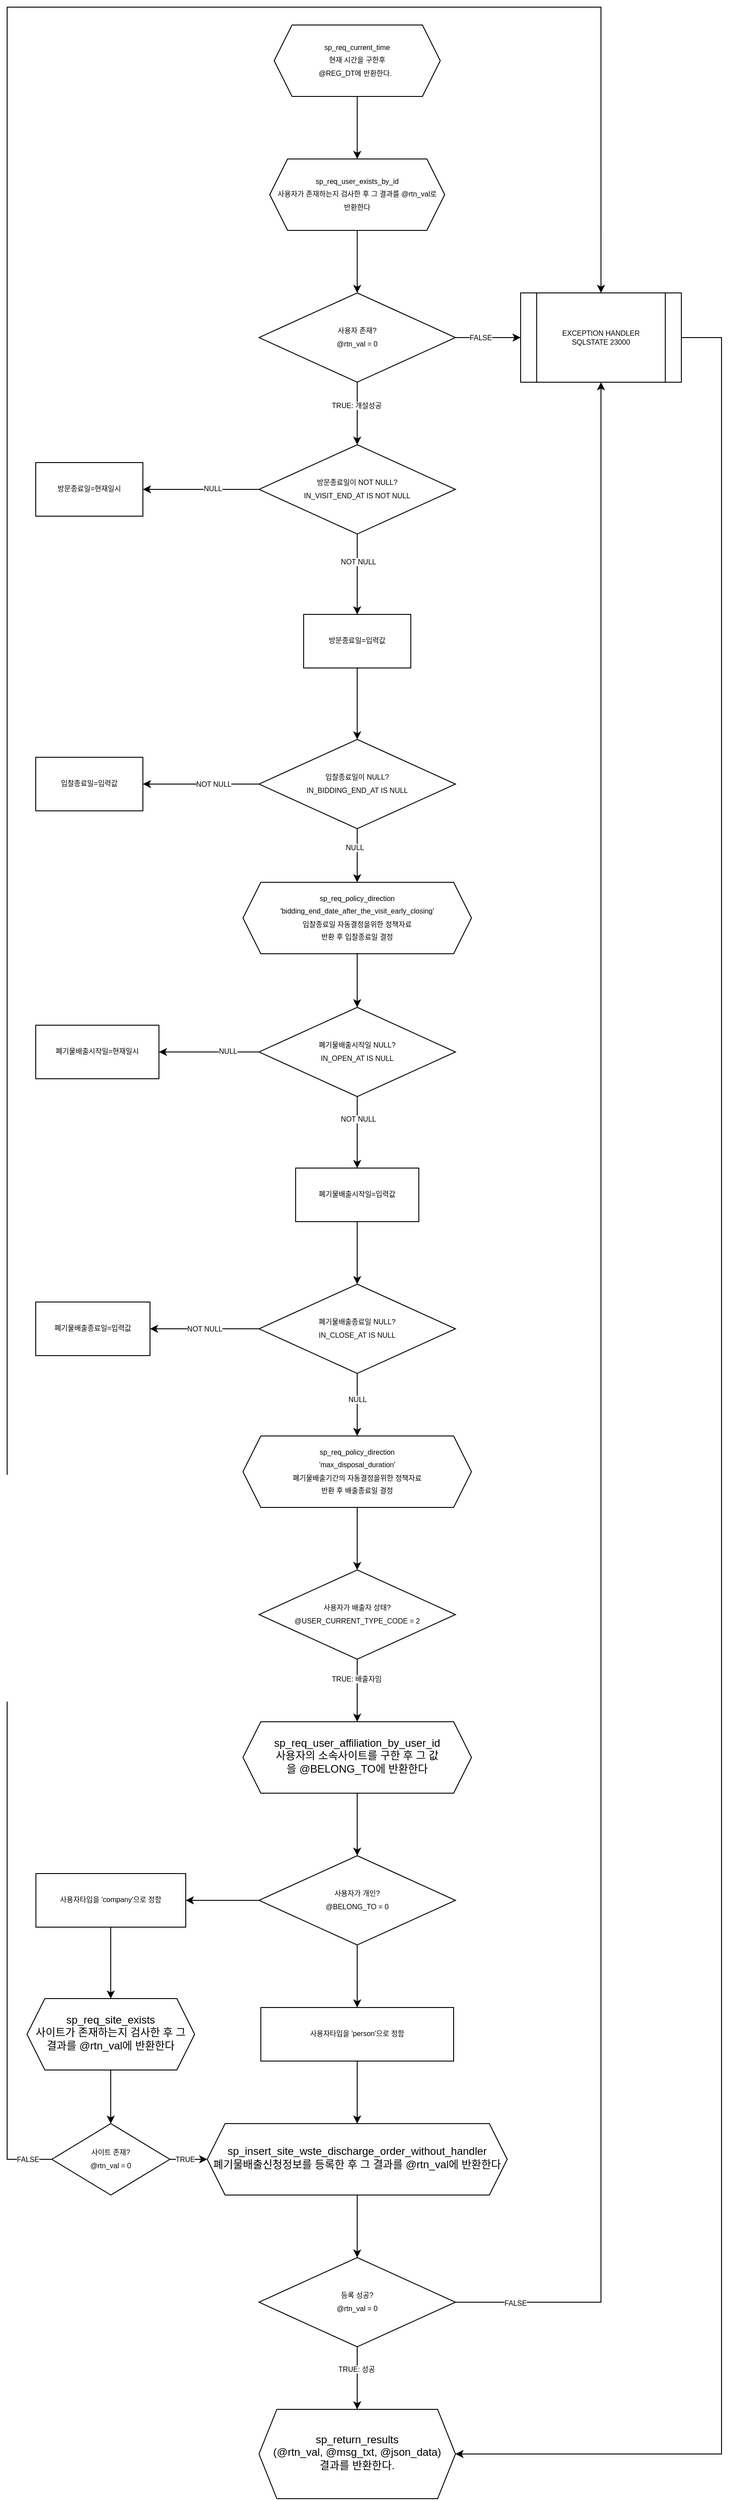 <mxfile version="16.5.6" type="device"><diagram id="GoSXiqhEjkwd7hs7oLC1" name="Page-1"><mxGraphModel dx="2165" dy="4980" grid="1" gridSize="10" guides="1" tooltips="1" connect="1" arrows="1" fold="1" page="1" pageScale="1" pageWidth="827" pageHeight="1169" math="0" shadow="0"><root><mxCell id="0"/><mxCell id="1" parent="0"/><mxCell id="nqFcclDZsv5z8-_tzMHj-1" value="" style="edgeStyle=orthogonalEdgeStyle;rounded=0;orthogonalLoop=1;jettySize=auto;html=1;fontSize=8;entryX=0.5;entryY=0;entryDx=0;entryDy=0;" parent="1" source="nqFcclDZsv5z8-_tzMHj-2" target="nqFcclDZsv5z8-_tzMHj-12" edge="1"><mxGeometry relative="1" as="geometry"><mxPoint x="-404.9" y="-3330" as="targetPoint"/></mxGeometry></mxCell><mxCell id="nqFcclDZsv5z8-_tzMHj-2" value="&lt;span style=&quot;font-size: 8px&quot;&gt;sp_req_current_time&lt;/span&gt;&lt;br style=&quot;font-size: 8px&quot;&gt;&lt;span style=&quot;font-size: 8px&quot;&gt;현재 시간을 구한후&lt;/span&gt;&lt;br style=&quot;font-size: 8px&quot;&gt;&lt;span style=&quot;font-size: 8px&quot;&gt;@REG_DT에 반환한다.&amp;nbsp;&amp;nbsp;&lt;/span&gt;" style="shape=hexagon;perimeter=hexagonPerimeter2;whiteSpace=wrap;html=1;fixedSize=1;shadow=0;strokeWidth=1;spacing=6;spacingTop=-4;" parent="1" vertex="1"><mxGeometry x="-520.97" y="-3460" width="186" height="80" as="geometry"/></mxCell><mxCell id="nqFcclDZsv5z8-_tzMHj-169" style="edgeStyle=elbowEdgeStyle;rounded=0;orthogonalLoop=1;jettySize=auto;html=1;exitX=1;exitY=0.5;exitDx=0;exitDy=0;entryX=1;entryY=0.5;entryDx=0;entryDy=0;fontSize=8;" parent="1" source="nqFcclDZsv5z8-_tzMHj-9" target="nqFcclDZsv5z8-_tzMHj-166" edge="1"><mxGeometry relative="1" as="geometry"><Array as="points"><mxPoint x="-20" y="-1980"/></Array></mxGeometry></mxCell><mxCell id="nqFcclDZsv5z8-_tzMHj-9" value="EXCEPTION HANDLER&lt;br&gt;SQLSTATE 23000" style="shape=process;whiteSpace=wrap;html=1;backgroundOutline=1;fontSize=8;" parent="1" vertex="1"><mxGeometry x="-244.97" y="-3160" width="180" height="100" as="geometry"/></mxCell><mxCell id="nqFcclDZsv5z8-_tzMHj-11" value="" style="edgeStyle=orthogonalEdgeStyle;rounded=0;orthogonalLoop=1;jettySize=auto;html=1;" parent="1" source="nqFcclDZsv5z8-_tzMHj-12" target="nqFcclDZsv5z8-_tzMHj-17" edge="1"><mxGeometry relative="1" as="geometry"/></mxCell><mxCell id="nqFcclDZsv5z8-_tzMHj-12" value="&lt;span style=&quot;font-size: 8px&quot;&gt;sp_req_user_exists_by_id&lt;/span&gt;&lt;br&gt;&lt;span style=&quot;font-size: 8px&quot;&gt;사용자가 존재하는지 검사한 후 그 결과를 @rtn_val로 반환한다&lt;/span&gt;" style="shape=hexagon;perimeter=hexagonPerimeter2;whiteSpace=wrap;html=1;fixedSize=1;shadow=0;strokeWidth=1;spacing=6;spacingTop=-4;" parent="1" vertex="1"><mxGeometry x="-525.94" y="-3310" width="195.94" height="80" as="geometry"/></mxCell><mxCell id="nqFcclDZsv5z8-_tzMHj-13" style="edgeStyle=orthogonalEdgeStyle;rounded=0;orthogonalLoop=1;jettySize=auto;html=1;entryX=0;entryY=0.5;entryDx=0;entryDy=0;fontSize=8;" parent="1" source="nqFcclDZsv5z8-_tzMHj-17" target="nqFcclDZsv5z8-_tzMHj-9" edge="1"><mxGeometry relative="1" as="geometry"/></mxCell><mxCell id="nqFcclDZsv5z8-_tzMHj-14" value="FALSE" style="edgeLabel;html=1;align=center;verticalAlign=middle;resizable=0;points=[];fontSize=8;" parent="nqFcclDZsv5z8-_tzMHj-13" vertex="1" connectable="0"><mxGeometry x="-0.782" relative="1" as="geometry"><mxPoint x="20" as="offset"/></mxGeometry></mxCell><mxCell id="nqFcclDZsv5z8-_tzMHj-15" value="" style="edgeStyle=orthogonalEdgeStyle;rounded=0;orthogonalLoop=1;jettySize=auto;html=1;fontSize=8;entryX=0.5;entryY=0;entryDx=0;entryDy=0;" parent="1" source="nqFcclDZsv5z8-_tzMHj-17" target="nqFcclDZsv5z8-_tzMHj-24" edge="1"><mxGeometry relative="1" as="geometry"><mxPoint x="-380" y="-3010" as="targetPoint"/></mxGeometry></mxCell><mxCell id="nqFcclDZsv5z8-_tzMHj-16" value="TRUE: 개설성공" style="edgeLabel;html=1;align=center;verticalAlign=middle;resizable=0;points=[];fontSize=8;" parent="nqFcclDZsv5z8-_tzMHj-15" vertex="1" connectable="0"><mxGeometry x="-0.258" y="-1" relative="1" as="geometry"><mxPoint as="offset"/></mxGeometry></mxCell><mxCell id="nqFcclDZsv5z8-_tzMHj-17" value="&lt;font style=&quot;font-size: 8px&quot;&gt;사용자 존재?&lt;br&gt;@rtn_val = 0&lt;/font&gt;" style="rhombus;whiteSpace=wrap;html=1;shadow=0;strokeWidth=1;spacing=6;spacingTop=-4;" parent="1" vertex="1"><mxGeometry x="-537.97" y="-3160" width="220" height="100" as="geometry"/></mxCell><mxCell id="nqFcclDZsv5z8-_tzMHj-20" value="" style="edgeStyle=orthogonalEdgeStyle;rounded=0;orthogonalLoop=1;jettySize=auto;html=1;fontSize=8;entryX=0.5;entryY=0;entryDx=0;entryDy=0;" parent="1" source="nqFcclDZsv5z8-_tzMHj-24" target="nqFcclDZsv5z8-_tzMHj-142" edge="1"><mxGeometry relative="1" as="geometry"><mxPoint x="-400" y="-2840" as="targetPoint"/></mxGeometry></mxCell><mxCell id="nqFcclDZsv5z8-_tzMHj-21" value="NOT NULL" style="edgeLabel;html=1;align=center;verticalAlign=middle;resizable=0;points=[];fontSize=8;" parent="nqFcclDZsv5z8-_tzMHj-20" vertex="1" connectable="0"><mxGeometry x="-0.31" relative="1" as="geometry"><mxPoint x="1" as="offset"/></mxGeometry></mxCell><mxCell id="nqFcclDZsv5z8-_tzMHj-96" value="" style="edgeStyle=elbowEdgeStyle;rounded=0;orthogonalLoop=1;jettySize=auto;html=1;fontSize=8;" parent="1" source="nqFcclDZsv5z8-_tzMHj-24" target="nqFcclDZsv5z8-_tzMHj-95" edge="1"><mxGeometry relative="1" as="geometry"/></mxCell><mxCell id="nqFcclDZsv5z8-_tzMHj-97" value="NULL" style="edgeLabel;html=1;align=center;verticalAlign=middle;resizable=0;points=[];fontSize=8;" parent="nqFcclDZsv5z8-_tzMHj-96" vertex="1" connectable="0"><mxGeometry x="-0.19" y="-1" relative="1" as="geometry"><mxPoint as="offset"/></mxGeometry></mxCell><mxCell id="nqFcclDZsv5z8-_tzMHj-24" value="&lt;font style=&quot;font-size: 8px&quot;&gt;방문종료일이 NOT NULL?&lt;br&gt;IN_VISIT_END_AT IS NOT NULL&lt;/font&gt;" style="rhombus;whiteSpace=wrap;html=1;shadow=0;strokeWidth=1;spacing=6;spacingTop=-4;" parent="1" vertex="1"><mxGeometry x="-537.97" y="-2990" width="220" height="100" as="geometry"/></mxCell><mxCell id="nqFcclDZsv5z8-_tzMHj-95" value="&lt;font style=&quot;font-size: 8px&quot;&gt;방문종료일=현재일시&lt;/font&gt;" style="whiteSpace=wrap;html=1;shadow=0;strokeWidth=1;spacing=6;spacingTop=-4;" parent="1" vertex="1"><mxGeometry x="-787.97" y="-2970" width="120" height="60" as="geometry"/></mxCell><mxCell id="nqFcclDZsv5z8-_tzMHj-100" style="edgeStyle=elbowEdgeStyle;rounded=0;orthogonalLoop=1;jettySize=auto;html=1;entryX=0.5;entryY=0;entryDx=0;entryDy=0;fontSize=8;" parent="1" source="nqFcclDZsv5z8-_tzMHj-98" target="nqFcclDZsv5z8-_tzMHj-99" edge="1"><mxGeometry relative="1" as="geometry"/></mxCell><mxCell id="nqFcclDZsv5z8-_tzMHj-101" value="NULL" style="edgeLabel;html=1;align=center;verticalAlign=middle;resizable=0;points=[];fontSize=8;" parent="nqFcclDZsv5z8-_tzMHj-100" vertex="1" connectable="0"><mxGeometry x="-0.296" y="-2" relative="1" as="geometry"><mxPoint x="-1" as="offset"/></mxGeometry></mxCell><mxCell id="nqFcclDZsv5z8-_tzMHj-103" value="" style="edgeStyle=elbowEdgeStyle;rounded=0;orthogonalLoop=1;jettySize=auto;html=1;fontSize=8;" parent="1" source="nqFcclDZsv5z8-_tzMHj-98" target="nqFcclDZsv5z8-_tzMHj-102" edge="1"><mxGeometry relative="1" as="geometry"/></mxCell><mxCell id="nqFcclDZsv5z8-_tzMHj-104" value="NOT NULL" style="edgeLabel;html=1;align=center;verticalAlign=middle;resizable=0;points=[];fontSize=8;" parent="nqFcclDZsv5z8-_tzMHj-103" vertex="1" connectable="0"><mxGeometry x="-0.219" relative="1" as="geometry"><mxPoint as="offset"/></mxGeometry></mxCell><mxCell id="nqFcclDZsv5z8-_tzMHj-98" value="&lt;font style=&quot;font-size: 8px&quot;&gt;입찰종료일이 NULL?&lt;br&gt;IN_BIDDING_END_AT IS NULL&lt;/font&gt;" style="rhombus;whiteSpace=wrap;html=1;shadow=0;strokeWidth=1;spacing=6;spacingTop=-4;" parent="1" vertex="1"><mxGeometry x="-537.97" y="-2660" width="220" height="100" as="geometry"/></mxCell><mxCell id="nqFcclDZsv5z8-_tzMHj-106" value="" style="edgeStyle=elbowEdgeStyle;rounded=0;orthogonalLoop=1;jettySize=auto;html=1;fontSize=8;entryX=0.5;entryY=0;entryDx=0;entryDy=0;" parent="1" source="nqFcclDZsv5z8-_tzMHj-99" target="nqFcclDZsv5z8-_tzMHj-107" edge="1"><mxGeometry relative="1" as="geometry"><mxPoint x="-380" y="-2380" as="targetPoint"/></mxGeometry></mxCell><mxCell id="nqFcclDZsv5z8-_tzMHj-99" value="&lt;span style=&quot;font-size: 8px&quot;&gt;sp_req_policy_direction&lt;/span&gt;&lt;br&gt;&lt;span style=&quot;font-size: 8px&quot;&gt;'bidding_end_date_after_the_visit_early_closing'&lt;br&gt;입찰종료일 자동결정을위한 정책자료 &lt;br&gt;반환 후 입찰종료일 결정&lt;br&gt;&lt;/span&gt;" style="shape=hexagon;perimeter=hexagonPerimeter2;whiteSpace=wrap;html=1;fixedSize=1;shadow=0;strokeWidth=1;spacing=6;spacingTop=-4;" parent="1" vertex="1"><mxGeometry x="-555.94" y="-2500" width="255.94" height="80" as="geometry"/></mxCell><mxCell id="nqFcclDZsv5z8-_tzMHj-102" value="&lt;span style=&quot;font-size: 8px&quot;&gt;입찰종료일=&lt;/span&gt;&lt;span style=&quot;font-size: 8px&quot;&gt;입력값&lt;/span&gt;" style="whiteSpace=wrap;html=1;shadow=0;strokeWidth=1;spacing=6;spacingTop=-4;" parent="1" vertex="1"><mxGeometry x="-787.97" y="-2640" width="120" height="60" as="geometry"/></mxCell><mxCell id="nqFcclDZsv5z8-_tzMHj-109" style="edgeStyle=elbowEdgeStyle;rounded=0;orthogonalLoop=1;jettySize=auto;html=1;fontSize=8;" parent="1" source="nqFcclDZsv5z8-_tzMHj-107" target="nqFcclDZsv5z8-_tzMHj-108" edge="1"><mxGeometry relative="1" as="geometry"/></mxCell><mxCell id="nqFcclDZsv5z8-_tzMHj-110" value="NULL" style="edgeLabel;html=1;align=center;verticalAlign=middle;resizable=0;points=[];fontSize=8;" parent="nqFcclDZsv5z8-_tzMHj-109" vertex="1" connectable="0"><mxGeometry x="-0.363" y="-1" relative="1" as="geometry"><mxPoint as="offset"/></mxGeometry></mxCell><mxCell id="nqFcclDZsv5z8-_tzMHj-147" value="" style="edgeStyle=elbowEdgeStyle;rounded=0;orthogonalLoop=1;jettySize=auto;html=1;fontSize=8;" parent="1" source="nqFcclDZsv5z8-_tzMHj-107" target="nqFcclDZsv5z8-_tzMHj-146" edge="1"><mxGeometry relative="1" as="geometry"/></mxCell><mxCell id="nqFcclDZsv5z8-_tzMHj-148" value="NOT NULL" style="edgeLabel;html=1;align=center;verticalAlign=middle;resizable=0;points=[];fontSize=8;" parent="nqFcclDZsv5z8-_tzMHj-147" vertex="1" connectable="0"><mxGeometry x="-0.37" y="1" relative="1" as="geometry"><mxPoint as="offset"/></mxGeometry></mxCell><mxCell id="nqFcclDZsv5z8-_tzMHj-107" value="&lt;font style=&quot;font-size: 8px&quot;&gt;폐기물배출시작일 NULL?&lt;br&gt;IN_OPEN_AT IS NULL&lt;/font&gt;" style="rhombus;whiteSpace=wrap;html=1;shadow=0;strokeWidth=1;spacing=6;spacingTop=-4;" parent="1" vertex="1"><mxGeometry x="-537.97" y="-2360" width="220" height="100" as="geometry"/></mxCell><mxCell id="nqFcclDZsv5z8-_tzMHj-108" value="&lt;span style=&quot;font-size: 8px&quot;&gt;폐기물배출시작일=현재일시&lt;/span&gt;" style="whiteSpace=wrap;html=1;shadow=0;strokeWidth=1;spacing=6;spacingTop=-4;" parent="1" vertex="1"><mxGeometry x="-787.97" y="-2340" width="137.97" height="60" as="geometry"/></mxCell><mxCell id="nqFcclDZsv5z8-_tzMHj-115" style="edgeStyle=elbowEdgeStyle;rounded=0;orthogonalLoop=1;jettySize=auto;html=1;entryX=1;entryY=0.5;entryDx=0;entryDy=0;fontSize=8;" parent="1" source="nqFcclDZsv5z8-_tzMHj-113" target="nqFcclDZsv5z8-_tzMHj-114" edge="1"><mxGeometry relative="1" as="geometry"/></mxCell><mxCell id="nqFcclDZsv5z8-_tzMHj-116" value="NOT NULL" style="edgeLabel;html=1;align=center;verticalAlign=middle;resizable=0;points=[];fontSize=8;" parent="nqFcclDZsv5z8-_tzMHj-115" vertex="1" connectable="0"><mxGeometry x="-0.449" y="1" relative="1" as="geometry"><mxPoint x="-28" y="-1" as="offset"/></mxGeometry></mxCell><mxCell id="nqFcclDZsv5z8-_tzMHj-119" value="" style="edgeStyle=elbowEdgeStyle;rounded=0;orthogonalLoop=1;jettySize=auto;html=1;fontSize=8;" parent="1" source="nqFcclDZsv5z8-_tzMHj-113" target="nqFcclDZsv5z8-_tzMHj-118" edge="1"><mxGeometry relative="1" as="geometry"/></mxCell><mxCell id="nqFcclDZsv5z8-_tzMHj-120" value="NULL" style="edgeLabel;html=1;align=center;verticalAlign=middle;resizable=0;points=[];fontSize=8;" parent="nqFcclDZsv5z8-_tzMHj-119" vertex="1" connectable="0"><mxGeometry x="-0.193" relative="1" as="geometry"><mxPoint as="offset"/></mxGeometry></mxCell><mxCell id="nqFcclDZsv5z8-_tzMHj-113" value="&lt;font style=&quot;font-size: 8px&quot;&gt;폐기물배출종료일 NULL?&lt;br&gt;IN_CLOSE_AT IS NULL&lt;/font&gt;" style="rhombus;whiteSpace=wrap;html=1;shadow=0;strokeWidth=1;spacing=6;spacingTop=-4;" parent="1" vertex="1"><mxGeometry x="-537.97" y="-2050" width="220" height="100" as="geometry"/></mxCell><mxCell id="nqFcclDZsv5z8-_tzMHj-114" value="&lt;span style=&quot;font-size: 8px&quot;&gt;폐기물배출종료일=&lt;/span&gt;&lt;span style=&quot;font-size: 8px&quot;&gt;입력값&lt;/span&gt;" style="whiteSpace=wrap;html=1;shadow=0;strokeWidth=1;spacing=6;spacingTop=-4;" parent="1" vertex="1"><mxGeometry x="-787.97" y="-2030" width="127.97" height="60" as="geometry"/></mxCell><mxCell id="nqFcclDZsv5z8-_tzMHj-151" value="" style="edgeStyle=elbowEdgeStyle;rounded=0;orthogonalLoop=1;jettySize=auto;html=1;fontSize=8;" parent="1" source="nqFcclDZsv5z8-_tzMHj-118" target="nqFcclDZsv5z8-_tzMHj-150" edge="1"><mxGeometry relative="1" as="geometry"/></mxCell><mxCell id="nqFcclDZsv5z8-_tzMHj-118" value="&lt;span style=&quot;font-size: 8px&quot;&gt;sp_req_policy_direction&lt;/span&gt;&lt;br&gt;&lt;span style=&quot;font-size: 8px&quot;&gt;'max_disposal_duration'&lt;/span&gt;&lt;br&gt;&lt;span style=&quot;font-size: 8px&quot;&gt;폐기물배출기간의 자동결정을위한 정책자료 &lt;/span&gt;&lt;br&gt;&lt;span style=&quot;font-size: 8px&quot;&gt;반환 후 배출종료일 결정&lt;/span&gt;" style="shape=hexagon;perimeter=hexagonPerimeter2;whiteSpace=wrap;html=1;fixedSize=1;shadow=0;strokeWidth=1;spacing=6;spacingTop=-4;" parent="1" vertex="1"><mxGeometry x="-555.94" y="-1880" width="255.94" height="80" as="geometry"/></mxCell><mxCell id="nqFcclDZsv5z8-_tzMHj-143" value="" style="edgeStyle=elbowEdgeStyle;rounded=0;orthogonalLoop=1;jettySize=auto;html=1;fontSize=8;" parent="1" source="nqFcclDZsv5z8-_tzMHj-142" target="nqFcclDZsv5z8-_tzMHj-98" edge="1"><mxGeometry relative="1" as="geometry"/></mxCell><mxCell id="nqFcclDZsv5z8-_tzMHj-142" value="&lt;font style=&quot;font-size: 8px&quot;&gt;방문종료일=입력값&lt;/font&gt;" style="whiteSpace=wrap;html=1;shadow=0;strokeWidth=1;spacing=6;spacingTop=-4;" parent="1" vertex="1"><mxGeometry x="-487.97" y="-2800" width="120" height="60" as="geometry"/></mxCell><mxCell id="nqFcclDZsv5z8-_tzMHj-149" value="" style="edgeStyle=elbowEdgeStyle;rounded=0;orthogonalLoop=1;jettySize=auto;html=1;fontSize=8;" parent="1" source="nqFcclDZsv5z8-_tzMHj-146" target="nqFcclDZsv5z8-_tzMHj-113" edge="1"><mxGeometry relative="1" as="geometry"/></mxCell><mxCell id="nqFcclDZsv5z8-_tzMHj-146" value="&lt;span style=&quot;font-size: 8px&quot;&gt;폐기물배출시작일=입력값&lt;/span&gt;" style="whiteSpace=wrap;html=1;shadow=0;strokeWidth=1;spacing=6;spacingTop=-4;" parent="1" vertex="1"><mxGeometry x="-496.95" y="-2180" width="137.97" height="60" as="geometry"/></mxCell><mxCell id="nqFcclDZsv5z8-_tzMHj-153" value="" style="edgeStyle=elbowEdgeStyle;rounded=0;orthogonalLoop=1;jettySize=auto;html=1;fontSize=8;entryX=0.5;entryY=0;entryDx=0;entryDy=0;" parent="1" source="nqFcclDZsv5z8-_tzMHj-150" target="nqFcclDZsv5z8-_tzMHj-154" edge="1"><mxGeometry relative="1" as="geometry"><mxPoint x="-340" y="-1600" as="targetPoint"/></mxGeometry></mxCell><mxCell id="nqFcclDZsv5z8-_tzMHj-157" value="TRUE: 배출자임" style="edgeLabel;html=1;align=center;verticalAlign=middle;resizable=0;points=[];fontSize=8;" parent="nqFcclDZsv5z8-_tzMHj-153" vertex="1" connectable="0"><mxGeometry x="-0.389" y="-1" relative="1" as="geometry"><mxPoint as="offset"/></mxGeometry></mxCell><mxCell id="nqFcclDZsv5z8-_tzMHj-150" value="&lt;span style=&quot;font-size: 8px&quot;&gt;사용자가 배출자 상태?&lt;/span&gt;&lt;br&gt;&lt;span style=&quot;font-size: 8px&quot;&gt;@USER_CURRENT_TYPE_CODE = 2&lt;/span&gt;" style="rhombus;whiteSpace=wrap;html=1;shadow=0;strokeWidth=1;spacing=6;spacingTop=-4;" parent="1" vertex="1"><mxGeometry x="-537.97" y="-1730" width="220" height="100" as="geometry"/></mxCell><mxCell id="nqFcclDZsv5z8-_tzMHj-156" value="" style="edgeStyle=elbowEdgeStyle;rounded=0;orthogonalLoop=1;jettySize=auto;html=1;fontSize=8;" parent="1" source="nqFcclDZsv5z8-_tzMHj-154" target="nqFcclDZsv5z8-_tzMHj-155" edge="1"><mxGeometry relative="1" as="geometry"/></mxCell><mxCell id="nqFcclDZsv5z8-_tzMHj-154" value="sp_req_user_affiliation_by_user_id&lt;br&gt;사용자의 소속사이트를 구한 후 그 값을&amp;nbsp;@BELONG_TO에 반환한다" style="shape=hexagon;perimeter=hexagonPerimeter2;whiteSpace=wrap;html=1;fixedSize=1;shadow=0;strokeWidth=1;spacing=6;spacingTop=-4;" parent="1" vertex="1"><mxGeometry x="-555.93" y="-1560" width="255.94" height="80" as="geometry"/></mxCell><mxCell id="nqFcclDZsv5z8-_tzMHj-159" value="" style="edgeStyle=elbowEdgeStyle;rounded=0;orthogonalLoop=1;jettySize=auto;html=1;fontSize=8;" parent="1" source="nqFcclDZsv5z8-_tzMHj-155" target="nqFcclDZsv5z8-_tzMHj-158" edge="1"><mxGeometry relative="1" as="geometry"/></mxCell><mxCell id="nqFcclDZsv5z8-_tzMHj-171" value="" style="edgeStyle=elbowEdgeStyle;rounded=0;orthogonalLoop=1;jettySize=auto;html=1;fontSize=8;" parent="1" source="nqFcclDZsv5z8-_tzMHj-155" target="nqFcclDZsv5z8-_tzMHj-170" edge="1"><mxGeometry relative="1" as="geometry"/></mxCell><mxCell id="nqFcclDZsv5z8-_tzMHj-155" value="&lt;span style=&quot;font-size: 8px&quot;&gt;사용자가 개인?&lt;/span&gt;&lt;br&gt;&lt;span style=&quot;font-size: 8px&quot;&gt;@BELONG_TO = 0&lt;/span&gt;" style="rhombus;whiteSpace=wrap;html=1;shadow=0;strokeWidth=1;spacing=6;spacingTop=-4;" parent="1" vertex="1"><mxGeometry x="-537.97" y="-1410" width="220" height="100" as="geometry"/></mxCell><mxCell id="nqFcclDZsv5z8-_tzMHj-161" value="" style="edgeStyle=elbowEdgeStyle;rounded=0;orthogonalLoop=1;jettySize=auto;html=1;fontSize=8;" parent="1" source="nqFcclDZsv5z8-_tzMHj-158" target="nqFcclDZsv5z8-_tzMHj-160" edge="1"><mxGeometry relative="1" as="geometry"/></mxCell><mxCell id="nqFcclDZsv5z8-_tzMHj-158" value="&lt;span style=&quot;font-size: 8px&quot;&gt;사용자타입을 'person'으로 정함&lt;/span&gt;" style="whiteSpace=wrap;html=1;shadow=0;strokeWidth=1;spacing=6;spacingTop=-4;" parent="1" vertex="1"><mxGeometry x="-535.91" y="-1240" width="215.91" height="60" as="geometry"/></mxCell><mxCell id="nqFcclDZsv5z8-_tzMHj-163" value="" style="edgeStyle=elbowEdgeStyle;rounded=0;orthogonalLoop=1;jettySize=auto;html=1;fontSize=8;" parent="1" source="nqFcclDZsv5z8-_tzMHj-160" target="nqFcclDZsv5z8-_tzMHj-162" edge="1"><mxGeometry relative="1" as="geometry"/></mxCell><mxCell id="nqFcclDZsv5z8-_tzMHj-160" value="sp_insert_site_wste_discharge_order_without_handler&lt;br&gt;폐기물배출신청정보를 등록한 후 그 결과를&amp;nbsp;@rtn_val에 반환한다" style="shape=hexagon;perimeter=hexagonPerimeter2;whiteSpace=wrap;html=1;fixedSize=1;shadow=0;strokeWidth=1;spacing=6;spacingTop=-4;" parent="1" vertex="1"><mxGeometry x="-595.94" y="-1110" width="335.94" height="80" as="geometry"/></mxCell><mxCell id="nqFcclDZsv5z8-_tzMHj-164" style="edgeStyle=elbowEdgeStyle;rounded=0;orthogonalLoop=1;jettySize=auto;html=1;entryX=0.5;entryY=1;entryDx=0;entryDy=0;fontSize=8;" parent="1" source="nqFcclDZsv5z8-_tzMHj-162" target="nqFcclDZsv5z8-_tzMHj-9" edge="1"><mxGeometry relative="1" as="geometry"><Array as="points"><mxPoint x="-155" y="-2810"/></Array></mxGeometry></mxCell><mxCell id="nqFcclDZsv5z8-_tzMHj-165" value="FALSE" style="edgeLabel;html=1;align=center;verticalAlign=middle;resizable=0;points=[];fontSize=8;" parent="nqFcclDZsv5z8-_tzMHj-164" vertex="1" connectable="0"><mxGeometry x="-0.942" y="-1" relative="1" as="geometry"><mxPoint as="offset"/></mxGeometry></mxCell><mxCell id="nqFcclDZsv5z8-_tzMHj-167" value="" style="edgeStyle=elbowEdgeStyle;rounded=0;orthogonalLoop=1;jettySize=auto;html=1;fontSize=8;" parent="1" source="nqFcclDZsv5z8-_tzMHj-162" target="nqFcclDZsv5z8-_tzMHj-166" edge="1"><mxGeometry relative="1" as="geometry"/></mxCell><mxCell id="nqFcclDZsv5z8-_tzMHj-168" value="TRUE: 성공" style="edgeLabel;html=1;align=center;verticalAlign=middle;resizable=0;points=[];fontSize=8;" parent="nqFcclDZsv5z8-_tzMHj-167" vertex="1" connectable="0"><mxGeometry x="-0.3" y="-1" relative="1" as="geometry"><mxPoint as="offset"/></mxGeometry></mxCell><mxCell id="nqFcclDZsv5z8-_tzMHj-162" value="&lt;span style=&quot;font-size: 8px&quot;&gt;등록 성공?&lt;/span&gt;&lt;br&gt;&lt;span style=&quot;font-size: 8px&quot;&gt;@rtn_val = 0&lt;/span&gt;" style="rhombus;whiteSpace=wrap;html=1;shadow=0;strokeWidth=1;spacing=6;spacingTop=-4;" parent="1" vertex="1"><mxGeometry x="-537.97" y="-960" width="220" height="100" as="geometry"/></mxCell><mxCell id="nqFcclDZsv5z8-_tzMHj-166" value="sp_return_results&lt;br&gt;(@rtn_val, @msg_txt, @json_data)&lt;br&gt;결과를 반환한다." style="shape=hexagon;perimeter=hexagonPerimeter2;whiteSpace=wrap;html=1;fixedSize=1;shadow=0;strokeWidth=1;spacing=6;spacingTop=-4;" parent="1" vertex="1"><mxGeometry x="-537.95" y="-790" width="220" height="100" as="geometry"/></mxCell><mxCell id="nqFcclDZsv5z8-_tzMHj-173" value="" style="edgeStyle=elbowEdgeStyle;rounded=0;orthogonalLoop=1;jettySize=auto;html=1;fontSize=8;" parent="1" source="nqFcclDZsv5z8-_tzMHj-170" target="nqFcclDZsv5z8-_tzMHj-172" edge="1"><mxGeometry relative="1" as="geometry"/></mxCell><mxCell id="nqFcclDZsv5z8-_tzMHj-170" value="&lt;span style=&quot;font-size: 8px&quot;&gt;사용자타입을 'company'으로 정함&lt;/span&gt;" style="whiteSpace=wrap;html=1;shadow=0;strokeWidth=1;spacing=6;spacingTop=-4;" parent="1" vertex="1"><mxGeometry x="-787.79" y="-1390" width="167.79" height="60" as="geometry"/></mxCell><mxCell id="nqFcclDZsv5z8-_tzMHj-175" value="" style="edgeStyle=elbowEdgeStyle;rounded=0;orthogonalLoop=1;jettySize=auto;html=1;fontSize=8;" parent="1" source="nqFcclDZsv5z8-_tzMHj-172" target="nqFcclDZsv5z8-_tzMHj-174" edge="1"><mxGeometry relative="1" as="geometry"/></mxCell><mxCell id="nqFcclDZsv5z8-_tzMHj-172" value="sp_req_site_exists&lt;br&gt;사이트가 존재하는지 검사한 후 그 결과를&amp;nbsp;@rtn_val에 반환한다" style="shape=hexagon;perimeter=hexagonPerimeter2;whiteSpace=wrap;html=1;fixedSize=1;shadow=0;strokeWidth=1;spacing=6;spacingTop=-4;" parent="1" vertex="1"><mxGeometry x="-797.78" y="-1250" width="187.78" height="80" as="geometry"/></mxCell><mxCell id="nqFcclDZsv5z8-_tzMHj-176" value="" style="edgeStyle=elbowEdgeStyle;rounded=0;orthogonalLoop=1;jettySize=auto;html=1;fontSize=8;" parent="1" source="nqFcclDZsv5z8-_tzMHj-174" target="nqFcclDZsv5z8-_tzMHj-160" edge="1"><mxGeometry relative="1" as="geometry"/></mxCell><mxCell id="nqFcclDZsv5z8-_tzMHj-177" value="TRUE" style="edgeLabel;html=1;align=center;verticalAlign=middle;resizable=0;points=[];fontSize=8;" parent="nqFcclDZsv5z8-_tzMHj-176" vertex="1" connectable="0"><mxGeometry x="-0.406" y="1" relative="1" as="geometry"><mxPoint x="4" y="1" as="offset"/></mxGeometry></mxCell><mxCell id="nqFcclDZsv5z8-_tzMHj-174" value="&lt;span style=&quot;font-size: 8px&quot;&gt;사이트 존재?&lt;br&gt;&lt;/span&gt;&lt;span style=&quot;font-size: 8px&quot;&gt;@rtn_val = 0&lt;/span&gt;&lt;span style=&quot;font-size: 8px&quot;&gt;&lt;br&gt;&lt;/span&gt;" style="rhombus;whiteSpace=wrap;html=1;shadow=0;strokeWidth=1;spacing=6;spacingTop=-4;" parent="1" vertex="1"><mxGeometry x="-770" y="-1110" width="132.22" height="80" as="geometry"/></mxCell><mxCell id="nqFcclDZsv5z8-_tzMHj-178" style="edgeStyle=orthogonalEdgeStyle;rounded=0;orthogonalLoop=1;jettySize=auto;html=1;fontSize=8;entryX=0.5;entryY=0;entryDx=0;entryDy=0;exitX=0;exitY=0.5;exitDx=0;exitDy=0;" parent="1" source="nqFcclDZsv5z8-_tzMHj-174" target="nqFcclDZsv5z8-_tzMHj-9" edge="1"><mxGeometry relative="1" as="geometry"><mxPoint x="-760" y="-1280" as="sourcePoint"/><mxPoint x="-120.07" y="-3280" as="targetPoint"/><Array as="points"><mxPoint x="-820" y="-1070"/><mxPoint x="-820" y="-3480"/><mxPoint x="-155" y="-3480"/></Array></mxGeometry></mxCell><mxCell id="nqFcclDZsv5z8-_tzMHj-179" value="FALSE" style="edgeLabel;html=1;align=center;verticalAlign=middle;resizable=0;points=[];fontSize=8;" parent="nqFcclDZsv5z8-_tzMHj-178" vertex="1" connectable="0"><mxGeometry x="-0.982" y="-1" relative="1" as="geometry"><mxPoint x="4" y="1" as="offset"/></mxGeometry></mxCell></root></mxGraphModel></diagram></mxfile>